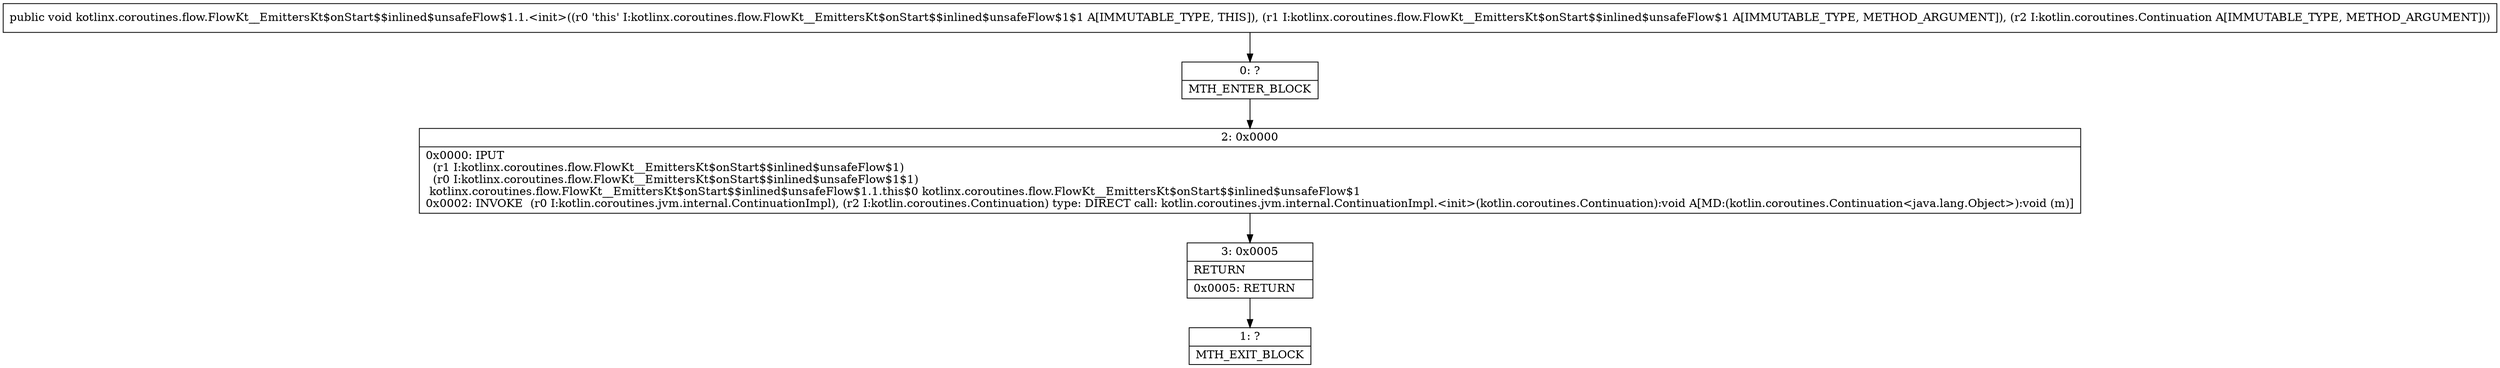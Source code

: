 digraph "CFG forkotlinx.coroutines.flow.FlowKt__EmittersKt$onStart$$inlined$unsafeFlow$1.1.\<init\>(Lkotlinx\/coroutines\/flow\/FlowKt__EmittersKt$onStart$$inlined$unsafeFlow$1;Lkotlin\/coroutines\/Continuation;)V" {
Node_0 [shape=record,label="{0\:\ ?|MTH_ENTER_BLOCK\l}"];
Node_2 [shape=record,label="{2\:\ 0x0000|0x0000: IPUT  \l  (r1 I:kotlinx.coroutines.flow.FlowKt__EmittersKt$onStart$$inlined$unsafeFlow$1)\l  (r0 I:kotlinx.coroutines.flow.FlowKt__EmittersKt$onStart$$inlined$unsafeFlow$1$1)\l kotlinx.coroutines.flow.FlowKt__EmittersKt$onStart$$inlined$unsafeFlow$1.1.this$0 kotlinx.coroutines.flow.FlowKt__EmittersKt$onStart$$inlined$unsafeFlow$1 \l0x0002: INVOKE  (r0 I:kotlin.coroutines.jvm.internal.ContinuationImpl), (r2 I:kotlin.coroutines.Continuation) type: DIRECT call: kotlin.coroutines.jvm.internal.ContinuationImpl.\<init\>(kotlin.coroutines.Continuation):void A[MD:(kotlin.coroutines.Continuation\<java.lang.Object\>):void (m)]\l}"];
Node_3 [shape=record,label="{3\:\ 0x0005|RETURN\l|0x0005: RETURN   \l}"];
Node_1 [shape=record,label="{1\:\ ?|MTH_EXIT_BLOCK\l}"];
MethodNode[shape=record,label="{public void kotlinx.coroutines.flow.FlowKt__EmittersKt$onStart$$inlined$unsafeFlow$1.1.\<init\>((r0 'this' I:kotlinx.coroutines.flow.FlowKt__EmittersKt$onStart$$inlined$unsafeFlow$1$1 A[IMMUTABLE_TYPE, THIS]), (r1 I:kotlinx.coroutines.flow.FlowKt__EmittersKt$onStart$$inlined$unsafeFlow$1 A[IMMUTABLE_TYPE, METHOD_ARGUMENT]), (r2 I:kotlin.coroutines.Continuation A[IMMUTABLE_TYPE, METHOD_ARGUMENT])) }"];
MethodNode -> Node_0;Node_0 -> Node_2;
Node_2 -> Node_3;
Node_3 -> Node_1;
}

